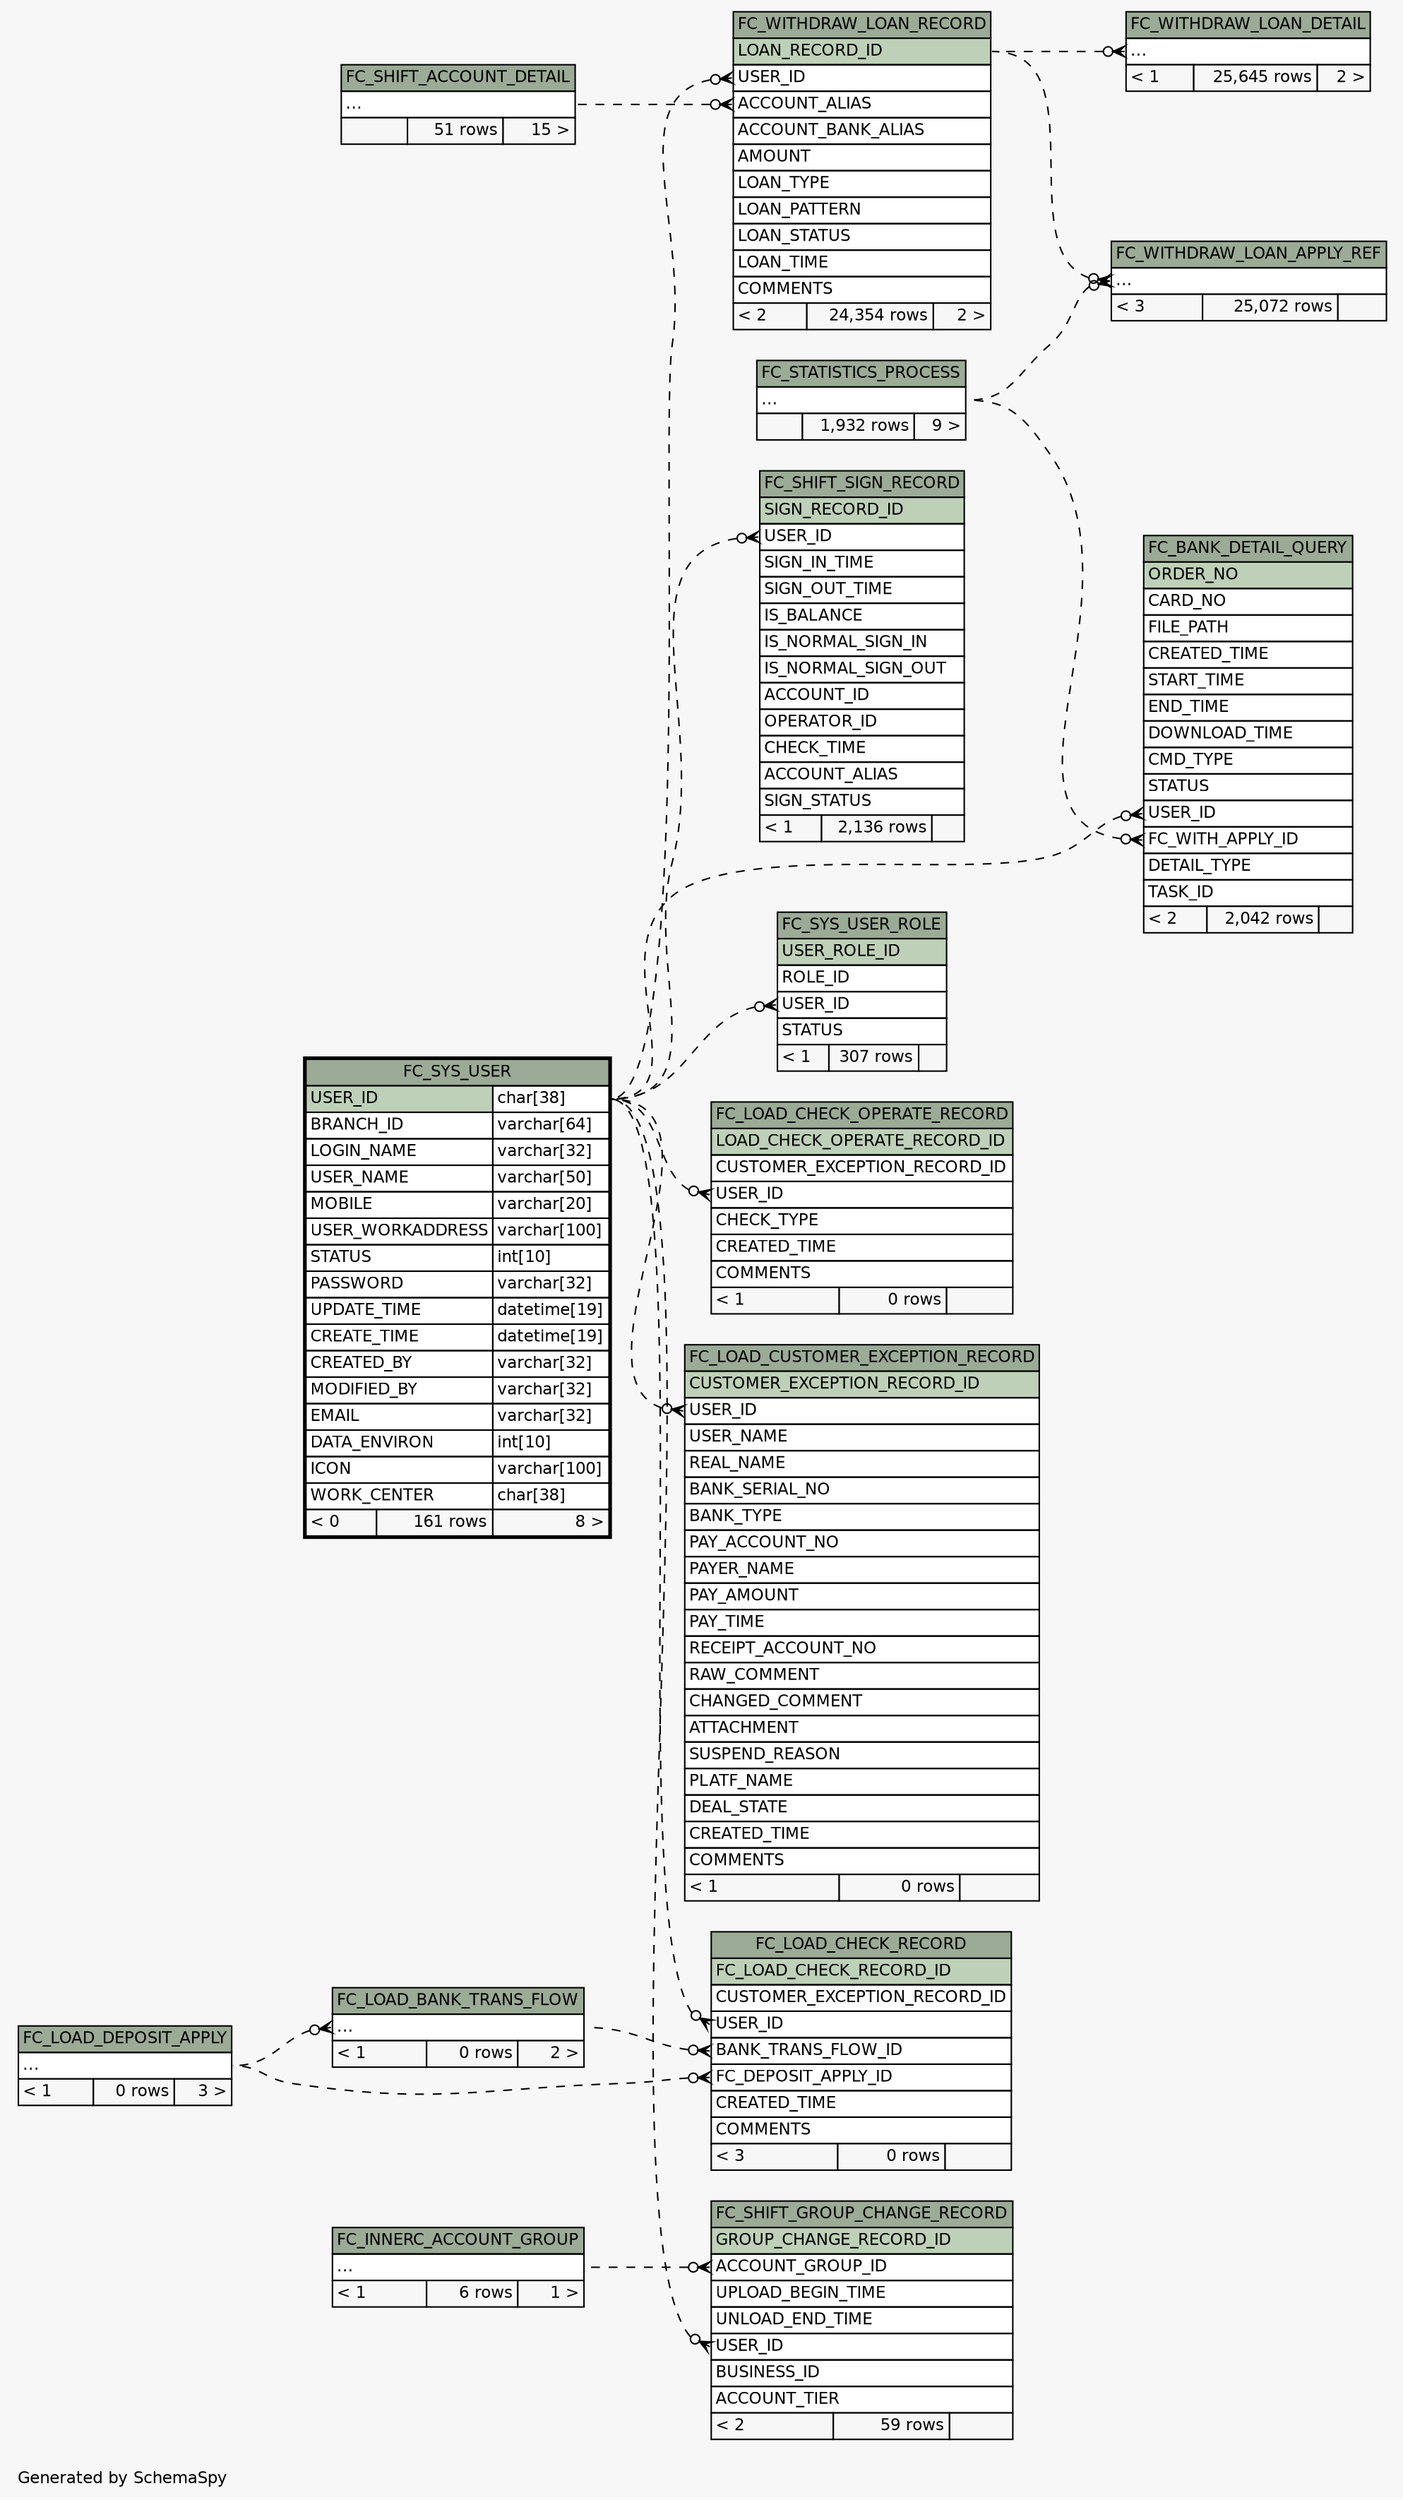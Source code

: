 // dot 2.26.0 on Linux 2.6.32-504.8.1.el6.x86_64
// SchemaSpy rev 590
digraph "impliedTwoDegreesRelationshipsDiagram" {
  graph [
    rankdir="RL"
    bgcolor="#f7f7f7"
    label="\nGenerated by SchemaSpy"
    labeljust="l"
    nodesep="0.18"
    ranksep="0.46"
    fontname="Helvetica"
    fontsize="11"
  ];
  node [
    fontname="Helvetica"
    fontsize="11"
    shape="plaintext"
  ];
  edge [
    arrowsize="0.8"
  ];
  "FC_BANK_DETAIL_QUERY":"FC_WITH_APPLY_ID":w -> "FC_STATISTICS_PROCESS":"elipses":e [arrowhead=none dir=back arrowtail=crowodot style=dashed];
  "FC_BANK_DETAIL_QUERY":"USER_ID":w -> "FC_SYS_USER":"USER_ID.type":e [arrowhead=none dir=back arrowtail=crowodot style=dashed];
  "FC_LOAD_BANK_TRANS_FLOW":"elipses":w -> "FC_LOAD_DEPOSIT_APPLY":"elipses":e [arrowhead=none dir=back arrowtail=crowodot style=dashed];
  "FC_LOAD_CHECK_OPERATE_RECORD":"USER_ID":w -> "FC_SYS_USER":"USER_ID.type":e [arrowhead=none dir=back arrowtail=crowodot style=dashed];
  "FC_LOAD_CHECK_RECORD":"BANK_TRANS_FLOW_ID":w -> "FC_LOAD_BANK_TRANS_FLOW":"elipses":e [arrowhead=none dir=back arrowtail=crowodot style=dashed];
  "FC_LOAD_CHECK_RECORD":"FC_DEPOSIT_APPLY_ID":w -> "FC_LOAD_DEPOSIT_APPLY":"elipses":e [arrowhead=none dir=back arrowtail=crowodot style=dashed];
  "FC_LOAD_CHECK_RECORD":"USER_ID":w -> "FC_SYS_USER":"USER_ID.type":e [arrowhead=none dir=back arrowtail=crowodot style=dashed];
  "FC_LOAD_CUSTOMER_EXCEPTION_RECORD":"USER_ID":w -> "FC_SYS_USER":"USER_ID.type":e [arrowhead=none dir=back arrowtail=crowodot style=dashed];
  "FC_SHIFT_GROUP_CHANGE_RECORD":"ACCOUNT_GROUP_ID":w -> "FC_INNERC_ACCOUNT_GROUP":"elipses":e [arrowhead=none dir=back arrowtail=crowodot style=dashed];
  "FC_SHIFT_GROUP_CHANGE_RECORD":"USER_ID":w -> "FC_SYS_USER":"USER_ID.type":e [arrowhead=none dir=back arrowtail=crowodot style=dashed];
  "FC_SHIFT_SIGN_RECORD":"USER_ID":w -> "FC_SYS_USER":"USER_ID.type":e [arrowhead=none dir=back arrowtail=crowodot style=dashed];
  "FC_SYS_USER_ROLE":"USER_ID":w -> "FC_SYS_USER":"USER_ID.type":e [arrowhead=none dir=back arrowtail=crowodot style=dashed];
  "FC_WITHDRAW_LOAN_APPLY_REF":"elipses":w -> "FC_STATISTICS_PROCESS":"elipses":e [arrowhead=none dir=back arrowtail=crowodot style=dashed];
  "FC_WITHDRAW_LOAN_APPLY_REF":"elipses":w -> "FC_WITHDRAW_LOAN_RECORD":"LOAN_RECORD_ID":e [arrowhead=none dir=back arrowtail=crowodot style=dashed];
  "FC_WITHDRAW_LOAN_DETAIL":"elipses":w -> "FC_WITHDRAW_LOAN_RECORD":"LOAN_RECORD_ID":e [arrowhead=none dir=back arrowtail=crowodot style=dashed];
  "FC_WITHDRAW_LOAN_RECORD":"ACCOUNT_ALIAS":w -> "FC_SHIFT_ACCOUNT_DETAIL":"elipses":e [arrowhead=none dir=back arrowtail=crowodot style=dashed];
  "FC_WITHDRAW_LOAN_RECORD":"USER_ID":w -> "FC_SYS_USER":"USER_ID.type":e [arrowhead=none dir=back arrowtail=crowodot style=dashed];
  "FC_BANK_DETAIL_QUERY" [
    label=<
    <TABLE BORDER="0" CELLBORDER="1" CELLSPACING="0" BGCOLOR="#ffffff">
      <TR><TD COLSPAN="3" BGCOLOR="#9bab96" ALIGN="CENTER">FC_BANK_DETAIL_QUERY</TD></TR>
      <TR><TD PORT="ORDER_NO" COLSPAN="3" BGCOLOR="#bed1b8" ALIGN="LEFT">ORDER_NO</TD></TR>
      <TR><TD PORT="CARD_NO" COLSPAN="3" ALIGN="LEFT">CARD_NO</TD></TR>
      <TR><TD PORT="FILE_PATH" COLSPAN="3" ALIGN="LEFT">FILE_PATH</TD></TR>
      <TR><TD PORT="CREATED_TIME" COLSPAN="3" ALIGN="LEFT">CREATED_TIME</TD></TR>
      <TR><TD PORT="START_TIME" COLSPAN="3" ALIGN="LEFT">START_TIME</TD></TR>
      <TR><TD PORT="END_TIME" COLSPAN="3" ALIGN="LEFT">END_TIME</TD></TR>
      <TR><TD PORT="DOWNLOAD_TIME" COLSPAN="3" ALIGN="LEFT">DOWNLOAD_TIME</TD></TR>
      <TR><TD PORT="CMD_TYPE" COLSPAN="3" ALIGN="LEFT">CMD_TYPE</TD></TR>
      <TR><TD PORT="STATUS" COLSPAN="3" ALIGN="LEFT">STATUS</TD></TR>
      <TR><TD PORT="USER_ID" COLSPAN="3" ALIGN="LEFT">USER_ID</TD></TR>
      <TR><TD PORT="FC_WITH_APPLY_ID" COLSPAN="3" ALIGN="LEFT">FC_WITH_APPLY_ID</TD></TR>
      <TR><TD PORT="DETAIL_TYPE" COLSPAN="3" ALIGN="LEFT">DETAIL_TYPE</TD></TR>
      <TR><TD PORT="TASK_ID" COLSPAN="3" ALIGN="LEFT">TASK_ID</TD></TR>
      <TR><TD ALIGN="LEFT" BGCOLOR="#f7f7f7">&lt; 2</TD><TD ALIGN="RIGHT" BGCOLOR="#f7f7f7">2,042 rows</TD><TD ALIGN="RIGHT" BGCOLOR="#f7f7f7">  </TD></TR>
    </TABLE>>
    URL="FC_BANK_DETAIL_QUERY.html"
    tooltip="FC_BANK_DETAIL_QUERY"
  ];
  "FC_INNERC_ACCOUNT_GROUP" [
    label=<
    <TABLE BORDER="0" CELLBORDER="1" CELLSPACING="0" BGCOLOR="#ffffff">
      <TR><TD COLSPAN="3" BGCOLOR="#9bab96" ALIGN="CENTER">FC_INNERC_ACCOUNT_GROUP</TD></TR>
      <TR><TD PORT="elipses" COLSPAN="3" ALIGN="LEFT">...</TD></TR>
      <TR><TD ALIGN="LEFT" BGCOLOR="#f7f7f7">&lt; 1</TD><TD ALIGN="RIGHT" BGCOLOR="#f7f7f7">6 rows</TD><TD ALIGN="RIGHT" BGCOLOR="#f7f7f7">1 &gt;</TD></TR>
    </TABLE>>
    URL="FC_INNERC_ACCOUNT_GROUP.html"
    tooltip="FC_INNERC_ACCOUNT_GROUP"
  ];
  "FC_LOAD_BANK_TRANS_FLOW" [
    label=<
    <TABLE BORDER="0" CELLBORDER="1" CELLSPACING="0" BGCOLOR="#ffffff">
      <TR><TD COLSPAN="3" BGCOLOR="#9bab96" ALIGN="CENTER">FC_LOAD_BANK_TRANS_FLOW</TD></TR>
      <TR><TD PORT="elipses" COLSPAN="3" ALIGN="LEFT">...</TD></TR>
      <TR><TD ALIGN="LEFT" BGCOLOR="#f7f7f7">&lt; 1</TD><TD ALIGN="RIGHT" BGCOLOR="#f7f7f7">0 rows</TD><TD ALIGN="RIGHT" BGCOLOR="#f7f7f7">2 &gt;</TD></TR>
    </TABLE>>
    URL="FC_LOAD_BANK_TRANS_FLOW.html"
    tooltip="FC_LOAD_BANK_TRANS_FLOW"
  ];
  "FC_LOAD_CHECK_OPERATE_RECORD" [
    label=<
    <TABLE BORDER="0" CELLBORDER="1" CELLSPACING="0" BGCOLOR="#ffffff">
      <TR><TD COLSPAN="3" BGCOLOR="#9bab96" ALIGN="CENTER">FC_LOAD_CHECK_OPERATE_RECORD</TD></TR>
      <TR><TD PORT="LOAD_CHECK_OPERATE_RECORD_ID" COLSPAN="3" BGCOLOR="#bed1b8" ALIGN="LEFT">LOAD_CHECK_OPERATE_RECORD_ID</TD></TR>
      <TR><TD PORT="CUSTOMER_EXCEPTION_RECORD_ID" COLSPAN="3" ALIGN="LEFT">CUSTOMER_EXCEPTION_RECORD_ID</TD></TR>
      <TR><TD PORT="USER_ID" COLSPAN="3" ALIGN="LEFT">USER_ID</TD></TR>
      <TR><TD PORT="CHECK_TYPE" COLSPAN="3" ALIGN="LEFT">CHECK_TYPE</TD></TR>
      <TR><TD PORT="CREATED_TIME" COLSPAN="3" ALIGN="LEFT">CREATED_TIME</TD></TR>
      <TR><TD PORT="COMMENTS" COLSPAN="3" ALIGN="LEFT">COMMENTS</TD></TR>
      <TR><TD ALIGN="LEFT" BGCOLOR="#f7f7f7">&lt; 1</TD><TD ALIGN="RIGHT" BGCOLOR="#f7f7f7">0 rows</TD><TD ALIGN="RIGHT" BGCOLOR="#f7f7f7">  </TD></TR>
    </TABLE>>
    URL="FC_LOAD_CHECK_OPERATE_RECORD.html"
    tooltip="FC_LOAD_CHECK_OPERATE_RECORD"
  ];
  "FC_LOAD_CHECK_RECORD" [
    label=<
    <TABLE BORDER="0" CELLBORDER="1" CELLSPACING="0" BGCOLOR="#ffffff">
      <TR><TD COLSPAN="3" BGCOLOR="#9bab96" ALIGN="CENTER">FC_LOAD_CHECK_RECORD</TD></TR>
      <TR><TD PORT="FC_LOAD_CHECK_RECORD_ID" COLSPAN="3" BGCOLOR="#bed1b8" ALIGN="LEFT">FC_LOAD_CHECK_RECORD_ID</TD></TR>
      <TR><TD PORT="CUSTOMER_EXCEPTION_RECORD_ID" COLSPAN="3" ALIGN="LEFT">CUSTOMER_EXCEPTION_RECORD_ID</TD></TR>
      <TR><TD PORT="USER_ID" COLSPAN="3" ALIGN="LEFT">USER_ID</TD></TR>
      <TR><TD PORT="BANK_TRANS_FLOW_ID" COLSPAN="3" ALIGN="LEFT">BANK_TRANS_FLOW_ID</TD></TR>
      <TR><TD PORT="FC_DEPOSIT_APPLY_ID" COLSPAN="3" ALIGN="LEFT">FC_DEPOSIT_APPLY_ID</TD></TR>
      <TR><TD PORT="CREATED_TIME" COLSPAN="3" ALIGN="LEFT">CREATED_TIME</TD></TR>
      <TR><TD PORT="COMMENTS" COLSPAN="3" ALIGN="LEFT">COMMENTS</TD></TR>
      <TR><TD ALIGN="LEFT" BGCOLOR="#f7f7f7">&lt; 3</TD><TD ALIGN="RIGHT" BGCOLOR="#f7f7f7">0 rows</TD><TD ALIGN="RIGHT" BGCOLOR="#f7f7f7">  </TD></TR>
    </TABLE>>
    URL="FC_LOAD_CHECK_RECORD.html"
    tooltip="FC_LOAD_CHECK_RECORD"
  ];
  "FC_LOAD_CUSTOMER_EXCEPTION_RECORD" [
    label=<
    <TABLE BORDER="0" CELLBORDER="1" CELLSPACING="0" BGCOLOR="#ffffff">
      <TR><TD COLSPAN="3" BGCOLOR="#9bab96" ALIGN="CENTER">FC_LOAD_CUSTOMER_EXCEPTION_RECORD</TD></TR>
      <TR><TD PORT="CUSTOMER_EXCEPTION_RECORD_ID" COLSPAN="3" BGCOLOR="#bed1b8" ALIGN="LEFT">CUSTOMER_EXCEPTION_RECORD_ID</TD></TR>
      <TR><TD PORT="USER_ID" COLSPAN="3" ALIGN="LEFT">USER_ID</TD></TR>
      <TR><TD PORT="USER_NAME" COLSPAN="3" ALIGN="LEFT">USER_NAME</TD></TR>
      <TR><TD PORT="REAL_NAME" COLSPAN="3" ALIGN="LEFT">REAL_NAME</TD></TR>
      <TR><TD PORT="BANK_SERIAL_NO" COLSPAN="3" ALIGN="LEFT">BANK_SERIAL_NO</TD></TR>
      <TR><TD PORT="BANK_TYPE" COLSPAN="3" ALIGN="LEFT">BANK_TYPE</TD></TR>
      <TR><TD PORT="PAY_ACCOUNT_NO" COLSPAN="3" ALIGN="LEFT">PAY_ACCOUNT_NO</TD></TR>
      <TR><TD PORT="PAYER_NAME" COLSPAN="3" ALIGN="LEFT">PAYER_NAME</TD></TR>
      <TR><TD PORT="PAY_AMOUNT" COLSPAN="3" ALIGN="LEFT">PAY_AMOUNT</TD></TR>
      <TR><TD PORT="PAY_TIME" COLSPAN="3" ALIGN="LEFT">PAY_TIME</TD></TR>
      <TR><TD PORT="RECEIPT_ACCOUNT_NO" COLSPAN="3" ALIGN="LEFT">RECEIPT_ACCOUNT_NO</TD></TR>
      <TR><TD PORT="RAW_COMMENT" COLSPAN="3" ALIGN="LEFT">RAW_COMMENT</TD></TR>
      <TR><TD PORT="CHANGED_COMMENT" COLSPAN="3" ALIGN="LEFT">CHANGED_COMMENT</TD></TR>
      <TR><TD PORT="ATTACHMENT" COLSPAN="3" ALIGN="LEFT">ATTACHMENT</TD></TR>
      <TR><TD PORT="SUSPEND_REASON" COLSPAN="3" ALIGN="LEFT">SUSPEND_REASON</TD></TR>
      <TR><TD PORT="PLATF_NAME" COLSPAN="3" ALIGN="LEFT">PLATF_NAME</TD></TR>
      <TR><TD PORT="DEAL_STATE" COLSPAN="3" ALIGN="LEFT">DEAL_STATE</TD></TR>
      <TR><TD PORT="CREATED_TIME" COLSPAN="3" ALIGN="LEFT">CREATED_TIME</TD></TR>
      <TR><TD PORT="COMMENTS" COLSPAN="3" ALIGN="LEFT">COMMENTS</TD></TR>
      <TR><TD ALIGN="LEFT" BGCOLOR="#f7f7f7">&lt; 1</TD><TD ALIGN="RIGHT" BGCOLOR="#f7f7f7">0 rows</TD><TD ALIGN="RIGHT" BGCOLOR="#f7f7f7">  </TD></TR>
    </TABLE>>
    URL="FC_LOAD_CUSTOMER_EXCEPTION_RECORD.html"
    tooltip="FC_LOAD_CUSTOMER_EXCEPTION_RECORD"
  ];
  "FC_LOAD_DEPOSIT_APPLY" [
    label=<
    <TABLE BORDER="0" CELLBORDER="1" CELLSPACING="0" BGCOLOR="#ffffff">
      <TR><TD COLSPAN="3" BGCOLOR="#9bab96" ALIGN="CENTER">FC_LOAD_DEPOSIT_APPLY</TD></TR>
      <TR><TD PORT="elipses" COLSPAN="3" ALIGN="LEFT">...</TD></TR>
      <TR><TD ALIGN="LEFT" BGCOLOR="#f7f7f7">&lt; 1</TD><TD ALIGN="RIGHT" BGCOLOR="#f7f7f7">0 rows</TD><TD ALIGN="RIGHT" BGCOLOR="#f7f7f7">3 &gt;</TD></TR>
    </TABLE>>
    URL="FC_LOAD_DEPOSIT_APPLY.html"
    tooltip="FC_LOAD_DEPOSIT_APPLY"
  ];
  "FC_SHIFT_ACCOUNT_DETAIL" [
    label=<
    <TABLE BORDER="0" CELLBORDER="1" CELLSPACING="0" BGCOLOR="#ffffff">
      <TR><TD COLSPAN="3" BGCOLOR="#9bab96" ALIGN="CENTER">FC_SHIFT_ACCOUNT_DETAIL</TD></TR>
      <TR><TD PORT="elipses" COLSPAN="3" ALIGN="LEFT">...</TD></TR>
      <TR><TD ALIGN="LEFT" BGCOLOR="#f7f7f7">  </TD><TD ALIGN="RIGHT" BGCOLOR="#f7f7f7">51 rows</TD><TD ALIGN="RIGHT" BGCOLOR="#f7f7f7">15 &gt;</TD></TR>
    </TABLE>>
    URL="FC_SHIFT_ACCOUNT_DETAIL.html"
    tooltip="FC_SHIFT_ACCOUNT_DETAIL"
  ];
  "FC_SHIFT_GROUP_CHANGE_RECORD" [
    label=<
    <TABLE BORDER="0" CELLBORDER="1" CELLSPACING="0" BGCOLOR="#ffffff">
      <TR><TD COLSPAN="3" BGCOLOR="#9bab96" ALIGN="CENTER">FC_SHIFT_GROUP_CHANGE_RECORD</TD></TR>
      <TR><TD PORT="GROUP_CHANGE_RECORD_ID" COLSPAN="3" BGCOLOR="#bed1b8" ALIGN="LEFT">GROUP_CHANGE_RECORD_ID</TD></TR>
      <TR><TD PORT="ACCOUNT_GROUP_ID" COLSPAN="3" ALIGN="LEFT">ACCOUNT_GROUP_ID</TD></TR>
      <TR><TD PORT="UPLOAD_BEGIN_TIME" COLSPAN="3" ALIGN="LEFT">UPLOAD_BEGIN_TIME</TD></TR>
      <TR><TD PORT="UNLOAD_END_TIME" COLSPAN="3" ALIGN="LEFT">UNLOAD_END_TIME</TD></TR>
      <TR><TD PORT="USER_ID" COLSPAN="3" ALIGN="LEFT">USER_ID</TD></TR>
      <TR><TD PORT="BUSINESS_ID" COLSPAN="3" ALIGN="LEFT">BUSINESS_ID</TD></TR>
      <TR><TD PORT="ACCOUNT_TIER" COLSPAN="3" ALIGN="LEFT">ACCOUNT_TIER</TD></TR>
      <TR><TD ALIGN="LEFT" BGCOLOR="#f7f7f7">&lt; 2</TD><TD ALIGN="RIGHT" BGCOLOR="#f7f7f7">59 rows</TD><TD ALIGN="RIGHT" BGCOLOR="#f7f7f7">  </TD></TR>
    </TABLE>>
    URL="FC_SHIFT_GROUP_CHANGE_RECORD.html"
    tooltip="FC_SHIFT_GROUP_CHANGE_RECORD"
  ];
  "FC_SHIFT_SIGN_RECORD" [
    label=<
    <TABLE BORDER="0" CELLBORDER="1" CELLSPACING="0" BGCOLOR="#ffffff">
      <TR><TD COLSPAN="3" BGCOLOR="#9bab96" ALIGN="CENTER">FC_SHIFT_SIGN_RECORD</TD></TR>
      <TR><TD PORT="SIGN_RECORD_ID" COLSPAN="3" BGCOLOR="#bed1b8" ALIGN="LEFT">SIGN_RECORD_ID</TD></TR>
      <TR><TD PORT="USER_ID" COLSPAN="3" ALIGN="LEFT">USER_ID</TD></TR>
      <TR><TD PORT="SIGN_IN_TIME" COLSPAN="3" ALIGN="LEFT">SIGN_IN_TIME</TD></TR>
      <TR><TD PORT="SIGN_OUT_TIME" COLSPAN="3" ALIGN="LEFT">SIGN_OUT_TIME</TD></TR>
      <TR><TD PORT="IS_BALANCE" COLSPAN="3" ALIGN="LEFT">IS_BALANCE</TD></TR>
      <TR><TD PORT="IS_NORMAL_SIGN_IN" COLSPAN="3" ALIGN="LEFT">IS_NORMAL_SIGN_IN</TD></TR>
      <TR><TD PORT="IS_NORMAL_SIGN_OUT" COLSPAN="3" ALIGN="LEFT">IS_NORMAL_SIGN_OUT</TD></TR>
      <TR><TD PORT="ACCOUNT_ID" COLSPAN="3" ALIGN="LEFT">ACCOUNT_ID</TD></TR>
      <TR><TD PORT="OPERATOR_ID" COLSPAN="3" ALIGN="LEFT">OPERATOR_ID</TD></TR>
      <TR><TD PORT="CHECK_TIME" COLSPAN="3" ALIGN="LEFT">CHECK_TIME</TD></TR>
      <TR><TD PORT="ACCOUNT_ALIAS" COLSPAN="3" ALIGN="LEFT">ACCOUNT_ALIAS</TD></TR>
      <TR><TD PORT="SIGN_STATUS" COLSPAN="3" ALIGN="LEFT">SIGN_STATUS</TD></TR>
      <TR><TD ALIGN="LEFT" BGCOLOR="#f7f7f7">&lt; 1</TD><TD ALIGN="RIGHT" BGCOLOR="#f7f7f7">2,136 rows</TD><TD ALIGN="RIGHT" BGCOLOR="#f7f7f7">  </TD></TR>
    </TABLE>>
    URL="FC_SHIFT_SIGN_RECORD.html"
    tooltip="FC_SHIFT_SIGN_RECORD"
  ];
  "FC_STATISTICS_PROCESS" [
    label=<
    <TABLE BORDER="0" CELLBORDER="1" CELLSPACING="0" BGCOLOR="#ffffff">
      <TR><TD COLSPAN="3" BGCOLOR="#9bab96" ALIGN="CENTER">FC_STATISTICS_PROCESS</TD></TR>
      <TR><TD PORT="elipses" COLSPAN="3" ALIGN="LEFT">...</TD></TR>
      <TR><TD ALIGN="LEFT" BGCOLOR="#f7f7f7">  </TD><TD ALIGN="RIGHT" BGCOLOR="#f7f7f7">1,932 rows</TD><TD ALIGN="RIGHT" BGCOLOR="#f7f7f7">9 &gt;</TD></TR>
    </TABLE>>
    URL="FC_STATISTICS_PROCESS.html"
    tooltip="FC_STATISTICS_PROCESS"
  ];
  "FC_SYS_USER" [
    label=<
    <TABLE BORDER="2" CELLBORDER="1" CELLSPACING="0" BGCOLOR="#ffffff">
      <TR><TD COLSPAN="3" BGCOLOR="#9bab96" ALIGN="CENTER">FC_SYS_USER</TD></TR>
      <TR><TD PORT="USER_ID" COLSPAN="2" BGCOLOR="#bed1b8" ALIGN="LEFT">USER_ID</TD><TD PORT="USER_ID.type" ALIGN="LEFT">char[38]</TD></TR>
      <TR><TD PORT="BRANCH_ID" COLSPAN="2" ALIGN="LEFT">BRANCH_ID</TD><TD PORT="BRANCH_ID.type" ALIGN="LEFT">varchar[64]</TD></TR>
      <TR><TD PORT="LOGIN_NAME" COLSPAN="2" ALIGN="LEFT">LOGIN_NAME</TD><TD PORT="LOGIN_NAME.type" ALIGN="LEFT">varchar[32]</TD></TR>
      <TR><TD PORT="USER_NAME" COLSPAN="2" ALIGN="LEFT">USER_NAME</TD><TD PORT="USER_NAME.type" ALIGN="LEFT">varchar[50]</TD></TR>
      <TR><TD PORT="MOBILE" COLSPAN="2" ALIGN="LEFT">MOBILE</TD><TD PORT="MOBILE.type" ALIGN="LEFT">varchar[20]</TD></TR>
      <TR><TD PORT="USER_WORKADDRESS" COLSPAN="2" ALIGN="LEFT">USER_WORKADDRESS</TD><TD PORT="USER_WORKADDRESS.type" ALIGN="LEFT">varchar[100]</TD></TR>
      <TR><TD PORT="STATUS" COLSPAN="2" ALIGN="LEFT">STATUS</TD><TD PORT="STATUS.type" ALIGN="LEFT">int[10]</TD></TR>
      <TR><TD PORT="PASSWORD" COLSPAN="2" ALIGN="LEFT">PASSWORD</TD><TD PORT="PASSWORD.type" ALIGN="LEFT">varchar[32]</TD></TR>
      <TR><TD PORT="UPDATE_TIME" COLSPAN="2" ALIGN="LEFT">UPDATE_TIME</TD><TD PORT="UPDATE_TIME.type" ALIGN="LEFT">datetime[19]</TD></TR>
      <TR><TD PORT="CREATE_TIME" COLSPAN="2" ALIGN="LEFT">CREATE_TIME</TD><TD PORT="CREATE_TIME.type" ALIGN="LEFT">datetime[19]</TD></TR>
      <TR><TD PORT="CREATED_BY" COLSPAN="2" ALIGN="LEFT">CREATED_BY</TD><TD PORT="CREATED_BY.type" ALIGN="LEFT">varchar[32]</TD></TR>
      <TR><TD PORT="MODIFIED_BY" COLSPAN="2" ALIGN="LEFT">MODIFIED_BY</TD><TD PORT="MODIFIED_BY.type" ALIGN="LEFT">varchar[32]</TD></TR>
      <TR><TD PORT="EMAIL" COLSPAN="2" ALIGN="LEFT">EMAIL</TD><TD PORT="EMAIL.type" ALIGN="LEFT">varchar[32]</TD></TR>
      <TR><TD PORT="DATA_ENVIRON" COLSPAN="2" ALIGN="LEFT">DATA_ENVIRON</TD><TD PORT="DATA_ENVIRON.type" ALIGN="LEFT">int[10]</TD></TR>
      <TR><TD PORT="ICON" COLSPAN="2" ALIGN="LEFT">ICON</TD><TD PORT="ICON.type" ALIGN="LEFT">varchar[100]</TD></TR>
      <TR><TD PORT="WORK_CENTER" COLSPAN="2" ALIGN="LEFT">WORK_CENTER</TD><TD PORT="WORK_CENTER.type" ALIGN="LEFT">char[38]</TD></TR>
      <TR><TD ALIGN="LEFT" BGCOLOR="#f7f7f7">&lt; 0</TD><TD ALIGN="RIGHT" BGCOLOR="#f7f7f7">161 rows</TD><TD ALIGN="RIGHT" BGCOLOR="#f7f7f7">8 &gt;</TD></TR>
    </TABLE>>
    URL="FC_SYS_USER.html"
    tooltip="FC_SYS_USER"
  ];
  "FC_SYS_USER_ROLE" [
    label=<
    <TABLE BORDER="0" CELLBORDER="1" CELLSPACING="0" BGCOLOR="#ffffff">
      <TR><TD COLSPAN="3" BGCOLOR="#9bab96" ALIGN="CENTER">FC_SYS_USER_ROLE</TD></TR>
      <TR><TD PORT="USER_ROLE_ID" COLSPAN="3" BGCOLOR="#bed1b8" ALIGN="LEFT">USER_ROLE_ID</TD></TR>
      <TR><TD PORT="ROLE_ID" COLSPAN="3" ALIGN="LEFT">ROLE_ID</TD></TR>
      <TR><TD PORT="USER_ID" COLSPAN="3" ALIGN="LEFT">USER_ID</TD></TR>
      <TR><TD PORT="STATUS" COLSPAN="3" ALIGN="LEFT">STATUS</TD></TR>
      <TR><TD ALIGN="LEFT" BGCOLOR="#f7f7f7">&lt; 1</TD><TD ALIGN="RIGHT" BGCOLOR="#f7f7f7">307 rows</TD><TD ALIGN="RIGHT" BGCOLOR="#f7f7f7">  </TD></TR>
    </TABLE>>
    URL="FC_SYS_USER_ROLE.html"
    tooltip="FC_SYS_USER_ROLE"
  ];
  "FC_WITHDRAW_LOAN_APPLY_REF" [
    label=<
    <TABLE BORDER="0" CELLBORDER="1" CELLSPACING="0" BGCOLOR="#ffffff">
      <TR><TD COLSPAN="3" BGCOLOR="#9bab96" ALIGN="CENTER">FC_WITHDRAW_LOAN_APPLY_REF</TD></TR>
      <TR><TD PORT="elipses" COLSPAN="3" ALIGN="LEFT">...</TD></TR>
      <TR><TD ALIGN="LEFT" BGCOLOR="#f7f7f7">&lt; 3</TD><TD ALIGN="RIGHT" BGCOLOR="#f7f7f7">25,072 rows</TD><TD ALIGN="RIGHT" BGCOLOR="#f7f7f7">  </TD></TR>
    </TABLE>>
    URL="FC_WITHDRAW_LOAN_APPLY_REF.html"
    tooltip="FC_WITHDRAW_LOAN_APPLY_REF"
  ];
  "FC_WITHDRAW_LOAN_DETAIL" [
    label=<
    <TABLE BORDER="0" CELLBORDER="1" CELLSPACING="0" BGCOLOR="#ffffff">
      <TR><TD COLSPAN="3" BGCOLOR="#9bab96" ALIGN="CENTER">FC_WITHDRAW_LOAN_DETAIL</TD></TR>
      <TR><TD PORT="elipses" COLSPAN="3" ALIGN="LEFT">...</TD></TR>
      <TR><TD ALIGN="LEFT" BGCOLOR="#f7f7f7">&lt; 1</TD><TD ALIGN="RIGHT" BGCOLOR="#f7f7f7">25,645 rows</TD><TD ALIGN="RIGHT" BGCOLOR="#f7f7f7">2 &gt;</TD></TR>
    </TABLE>>
    URL="FC_WITHDRAW_LOAN_DETAIL.html"
    tooltip="FC_WITHDRAW_LOAN_DETAIL"
  ];
  "FC_WITHDRAW_LOAN_RECORD" [
    label=<
    <TABLE BORDER="0" CELLBORDER="1" CELLSPACING="0" BGCOLOR="#ffffff">
      <TR><TD COLSPAN="3" BGCOLOR="#9bab96" ALIGN="CENTER">FC_WITHDRAW_LOAN_RECORD</TD></TR>
      <TR><TD PORT="LOAN_RECORD_ID" COLSPAN="3" BGCOLOR="#bed1b8" ALIGN="LEFT">LOAN_RECORD_ID</TD></TR>
      <TR><TD PORT="USER_ID" COLSPAN="3" ALIGN="LEFT">USER_ID</TD></TR>
      <TR><TD PORT="ACCOUNT_ALIAS" COLSPAN="3" ALIGN="LEFT">ACCOUNT_ALIAS</TD></TR>
      <TR><TD PORT="ACCOUNT_BANK_ALIAS" COLSPAN="3" ALIGN="LEFT">ACCOUNT_BANK_ALIAS</TD></TR>
      <TR><TD PORT="AMOUNT" COLSPAN="3" ALIGN="LEFT">AMOUNT</TD></TR>
      <TR><TD PORT="LOAN_TYPE" COLSPAN="3" ALIGN="LEFT">LOAN_TYPE</TD></TR>
      <TR><TD PORT="LOAN_PATTERN" COLSPAN="3" ALIGN="LEFT">LOAN_PATTERN</TD></TR>
      <TR><TD PORT="LOAN_STATUS" COLSPAN="3" ALIGN="LEFT">LOAN_STATUS</TD></TR>
      <TR><TD PORT="LOAN_TIME" COLSPAN="3" ALIGN="LEFT">LOAN_TIME</TD></TR>
      <TR><TD PORT="COMMENTS" COLSPAN="3" ALIGN="LEFT">COMMENTS</TD></TR>
      <TR><TD ALIGN="LEFT" BGCOLOR="#f7f7f7">&lt; 2</TD><TD ALIGN="RIGHT" BGCOLOR="#f7f7f7">24,354 rows</TD><TD ALIGN="RIGHT" BGCOLOR="#f7f7f7">2 &gt;</TD></TR>
    </TABLE>>
    URL="FC_WITHDRAW_LOAN_RECORD.html"
    tooltip="FC_WITHDRAW_LOAN_RECORD"
  ];
}
